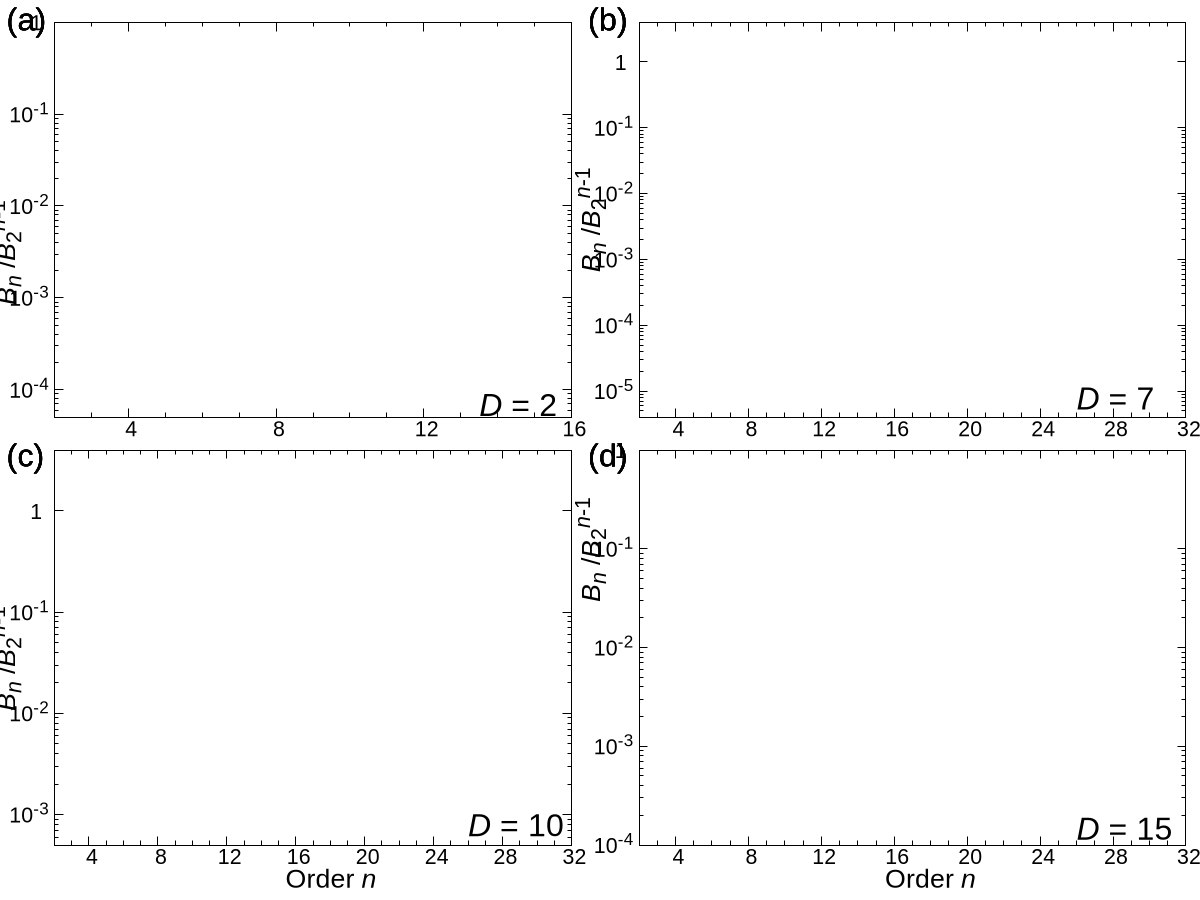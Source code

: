 unset multiplot
reset

set encoding cp1250 # make minus sign longer
##set encoding iso_8859_1
set terminal postscript eps enhanced size 7, 9 font "Arial, 20"
set output "ievircmp.eps"

tlfont="Arial, 24"

tcfont="Arial, 16"
thexlabel='Order {/Arial-Italic n}'
theylabel='{/Arial-Italic B_n} /{/Arial-Italic B}_2^{{/Arial-Italic n}-1}'


titledsc = "DSC"

# height of the bottom panels
bh = 0.5
# height of the top panels
th = 1 - bh

# width of the right panel
rw = 0.52
# width of the left panel
lw = 1 - rw

spc = 1.2

set logscale y
set format y '10^{%T}'
set ytics 1e-8,10,0.1 font tcfont offset 0.3, 0
set ytics add ("1 " 1.0)
set mytics 10

lbfont  = "Arial, 20"

color1a = "#cc2222"
color1b = "#000000"

color2a = "#666666"  # "#804000"
color2b = "#666666"

color3a = "#666666"  # "#600080"
color3b = "#666666"  # "#006000"

color4a = "#666666"  # "#806000"
color4b = "#666666"  # "#ccaa44"

color5a = "#666666"  # "#608080"
color5b = "#666666"  # "#44cccc"

# line styles for the small panels
set style line 1  lc rgb "#aaaaaa" lt 1 lw 1

set style line 2  lc rgb color1a lt 1 lw 4.0 pt 4  ps 1.4 # empty square
set style line 3  lc rgb color1a lt 1 lw 4.0 pt 5  ps 1.4 # full  square

set style line 4  lc rgb color1b lt 2 lw 4.0 pt 12 ps 2.0 # empty diamond
set style line 5  lc rgb color1b lt 2 lw 4.0 pt 13 ps 2.0 # full  diamond

set style line 6  lc rgb color2a lt 3 lw 2.0 pt 10 ps 1.7 # empty inverted triangle
set style line 7  lc rgb color2a lt 3 lw 2.0 pt 11 ps 1.7 # full  inverted triangle

set style line 8  lc rgb color2b lt 4 lw 2.0 pt 8  ps 1.7 # empty triangle
set style line 9  lc rgb color2b lt 4 lw 2.0 pt 9  ps 1.7 # full  triangle

set style line 10 lc rgb color3a lt 5 lw 2.0 pt 6  ps 1.4 # empty circle
set style line 11 lc rgb color3a lt 5 lw 2.0 pt 7  ps 1.4 # full  circle

set style line 12 lc rgb color3b lt 6 lw 2.0 pt 14 ps 1.6 # empty pentagon
set style line 13 lc rgb color3b lt 6 lw 2.0 pt 15 ps 1.6 # full  pentagon

set style line 14 lc rgb color4a lt 7 lw 2.0 pt 3 ps 1.3 # empty pentagon
set style line 15 lc rgb color4a lt 7 lw 6.0 pt 3 ps 1.3 # full  pentagon

set style line 16 lc rgb color4b lt 8 lw 2.0 pt 2 ps 1.3 # empty diamond
set style line 17 lc rgb color4b lt 8 lw 9.0 pt 2 ps 1.3 # full  diamond

set style line 18 lc rgb color5a lt 9 lw 3.0 pt 1 ps 1.6 # empty diamond
set style line 19 lc rgb color5a lt 9 lw 9.0 pt 1 ps 1.6 # full  diamond

tagdx1 = 0.005
tagdx2 = 0.010
tagdy1 = 0.020
tagdy2 = 0.005
tagfont = "Arial, 24"
set label 300 "(a)" at screen       tagdx1,  1 - tagdy1 font tagfont
set label 301 "(b)" at screen  lw + tagdx2,  1 - tagdy1 font tagfont
set label 302 "(c)" at screen       tagdx1, bh - tagdy2 font tagfont
set label 303 "(d)" at screen  lw + tagdx2, bh - tagdy2 font tagfont



set multiplot




# left-top panel

set size    lw, th
set origin 0.0, bh

set xtics 4 font tcfont offset 0, 0.5
set mxtics 4
unset xlabel

set ylabel theylabel font lbfont offset 1.5, -1.5

set tmargin 1.
set bmargin 1.5
set lmargin 6.0
set rmargin 0.5

set label 100 "{/Arial-Italic D} = 2" at 13.5, 7e-5 font tlfont

# Left: align text to the left
# reverse: symbol first, text next
# invert: first drawn shown last in the legend
set key at 13.5, 10e-4 Left reverse spacing spc font lbfont

plot [2:16][5e-5:1] \
  "data/D2/BnD2n14.dat"                   u ($1):(abs($2))                              w l  ls 2         notitle, \
  ""                                      u ($1):(($2 > 0) ? abs($2) : 1/0)             w p  ls 2         notitle, \
  ""                                      u ($1):-1                                     w lp ls 2         t "Mayer sampling", \
  "iedata/xBnPYcD2n32.dat"                u ($1):(abs($2))                              w l  ls 4         notitle, \
  ""                                      u ($1):(($2 > 0) ? abs($2) : 1/0)             w p  ls 4         notitle, \
  ""                                      u ($1):-1                                     w lp ls 4         t titledsc, \
  "iedata/py/xBnPYD2n32.dat"              u ($1):(abs($3))                              w l  ls 10 lw 0.5 notitle, \
  ""                                      u ($1):(($3 > 0) ? abs($3) : 1/0)             w p  ls 10        notitle, \
  ""                                      u ($1):-1                                     w lp ls 10        t "PY, virial", \
  ""                                      u ($1):(abs($2))                              w l  ls 12 lw 0.5 notitle, \
  ""                                      u ($1):(($2 > 0) ? abs($2) : 1/0)             w p  ls 12        notitle, \
  ""                                      u ($1):-1                                     w lp ls 12        t "PY, compressibility", \
  ""                                      u ($1):(abs($4))                              w l  ls 18 lw 0.5 notitle, \
  ""                                      u ($1):(($4 > 0) ? abs($4) : 1/0)             w p  ls 18        notitle, \
  ""                                      u ($1):-1                                     w lp ls 18        t "PY, {/Symbol-Oblique c}", \
  "iedata/hnc/xBnHNCD2n32.dat"            u ($1):(abs($3))                              w l  ls 6  lw 0.5 notitle, \
  ""                                      u ($1):(($3 > 0) ? abs($3) : 1/0)             w p  ls 6         notitle, \
  ""                                      u ($1):(($3 < 0) ? abs($3) : 1/0)             w p  ls 7         notitle, \
  ""                                      u ($1):-1                                     w lp ls 6         t "HNC, virial", \
  ""                                      u ($1):(abs($2))                              w l  ls 8  lw 0.5 notitle, \
  ""                                      u ($1):(($2 > 0) ? abs($2) : 1/0)             w p  ls 8         notitle, \
  ""                                      u ($1):(($2 < 0) ? abs($2) : 1/0)             w p  ls 9         notitle, \
  ""                                      u ($1):-1                                     w lp ls 8         t "HNC, compressibility", \
  1e-100 lw 0 notitle






# right-top panel

set size    rw, th
set origin  lw, bh

set lmargin 7.0
set rmargin 1.5

set ylabel theylabel font lbfont offset 1.5, 0.0


set label 100 "{/Arial-Italic D} = 7" at 26, 8e-6 font tlfont

# Left: align text to the left
# reverse: symbol first, text next
# invert: first drawn shown last in the legend
set key at 27, 3.5 Left reverse spacing spc font lbfont

plot [2:32][4e-6:4] \
  "data/D7/BnD7n20.dat"                   u ($1):(abs($2))                              w l  ls 2         notitle, \
  ""                                      u ($1):(($2 > 0) ? abs($2) : 1/0)             w p  ls 2         notitle, \
  ""                                      u ($1):(($2 < 0) ? abs($2) : 1/0)             w p  ls 3         notitle, \
  ""                                      u ($1):-1                                     w lp ls 2         t "Mayer sampling", \
  "iedata/xBnPYcD7n128.dat"               u ($1):(abs($2))                              w l  ls 4         notitle, \
  ""                                      u ($1):(($2 > 0) ? abs($2) : 1/0)             w p  ls 4         notitle, \
  ""                                      u ($1):(($2 < 0) ? abs($2) : 1/0)             w p  ls 5         notitle, \
  ""                                      u ($1):-1                                     w lp ls 4         t titledsc, \
  "iedata/py/BnPYD7n32R34M65536f128.dat"  u ($1):(abs($3))                              w l  ls 10 lw 0.5 notitle, \
  ""                                      u ($1):(($3 > 0) ? abs($3) : 1/0)             w p  ls 10        notitle, \
  ""                                      u ($1):(($3 < 0) ? abs($3) : 1/0)             w p  ls 11        notitle, \
  ""                                      u ($1):-1                                     w lp ls 10        t "PY, virial", \
  ""                                      u ($1):(abs($2))                              w l  ls 12 lw 0.5 notitle, \
  ""                                      u ($1):(($2 > 0) ? abs($2) : 1/0)             w p  ls 12        notitle, \
  ""                                      u ($1):(($2 < 0) ? abs($2) : 1/0)             w p  ls 13        notitle, \
  ""                                      u ($1):-1                                     w lp ls 12        t "PY, compressibility", \
  ""                                      u ($1):(abs($4))                              w l  ls 18 lw 0.5 notitle, \
  ""                                      u ($1):(($4 > 0) ? abs($4) : 1/0)             w p  ls 18        notitle, \
  ""                                      u ($1):(($4 < 0) ? abs($4) : 1/0)             w p  ls 19        notitle, \
  ""                                      u ($1):-1                                     w lp ls 18        t "PY, {/Symbol-Oblique c}", \
  "iedata/pyhnc/xBnHNCD7n36.dat"          u ($1):(abs($3))                              w l  ls 6  lw 0.5 notitle, \
  ""                                      u ($1):(($3 > 0) ? abs($3) : 1/0)             w p  ls 6         notitle, \
  ""                                      u ($1):(($3 < 0) ? abs($3) : 1/0)             w p  ls 7         notitle, \
  ""                                      u ($1):-1                                     w lp ls 6         t "HNC, virial", \
  ""                                      u ($1):(abs($2))                              w l  ls 8  lw 0.5 notitle, \
  ""                                      u ($1):(($2 > 0) ? abs($2) : 1/0)             w p  ls 8         notitle, \
  ""                                      u ($1):(($2 < 0) ? abs($2) : 1/0)             w p  ls 9         notitle, \
  ""                                      u ($1):-1                                     w lp ls 8         t "HNC, compressibility", \
  ""                                      u ($1):(abs($4))                              w l  ls 16 lw 0.5 notitle, \
  ""                                      u ($1):(($4 > 0) ? abs($4) : 1/0)             w p  ls 16        notitle, \
  ""                                      u ($1):(($4 < 0) ? abs($4) : 1/0)             w p  ls 17        notitle, \
  ""                                      u ($1):-1                                     w lp ls 16        t "HNC, cavity", \
  1e-100 lw 0 notitle





# left-bottom panel

set size    lw, bh
set origin 0.0, 0.0

set tmargin 0.
set bmargin 2.5
set xlabel thexlabel font lbfont offset 2, 1.0

set lmargin 6.0
set rmargin 0.5
set ylabel theylabel font lbfont offset 1.5, -0.5

set label 100 "{/Arial-Italic D} = 10" at 26.0, 8.0e-4 font tlfont

# Left: align text to the left
# reverse: symbol first, text next
# invert: first drawn shown last in the legend
set key at 26.5, 3.5 Left reverse spacing spc font lbfont

plot [2:32][5e-4:4] \
  "data/D10r1n32/BnD10n32.dat"              u ($1):(abs($2))                              w l  ls 2         notitle, \
  ""                                        u ($1):(($2 > 0) ? abs($2) : 1/0)             w p  ls 2         notitle, \
  ""                                        u ($1):(($2 < 0) ? abs($2) : 1/0)             w p  ls 3         notitle, \
  ""                                        u ($1):-1                                     w lp ls 2         t "Mayer sampling", \
  "iedata/xBnPYcD10n128.dat"                u ($1):(abs($2))                              w l  ls 4         notitle, \
  ""                                        u ($1):(($2 > 0) ? abs($2) : 1/0)             w p  ls 4         notitle, \
  ""                                        u ($1):(($2 < 0) ? abs($2) : 1/0)             w p  ls 5         notitle, \
  ""                                        u ($1):-1                                     w lp ls 4         t titledsc, \
  "iedata/py/xBnPYD10n64.dat"               u ($1):(abs($3))                              w l  ls 10 lw 0.5 notitle, \
  ""                                        u ($1):(($3 > 0) ? abs($3) : 1/0)             w p  ls 10        notitle, \
  ""                                        u ($1):(($3 < 0) ? abs($3) : 1/0)             w p  ls 11        notitle, \
  ""                                        u ($1):-1                                     w lp ls 10        t "PY, virial", \
  ""                                        u ($1):(abs($2))                              w l  ls 12 lw 0.5 notitle, \
  ""                                        u ($1):(($2 > 0) ? abs($2) : 1/0)             w p  ls 12        notitle, \
  ""                                        u ($1):(($2 < 0) ? abs($2) : 1/0)             w p  ls 13        notitle, \
  ""                                        u ($1):-1                                     w lp ls 12        t "PY, compressibility", \
  ""                                        u ($1):(abs($4))                              w l  ls 18 lw 0.5 notitle, \
  ""                                        u ($1):(($4 > 0) ? abs($4) : 1/0)             w p  ls 18        notitle, \
  ""                                        u ($1):(($4 < 0) ? abs($4) : 1/0)             w p  ls 19        notitle, \
  ""                                        u ($1):-1                                     w lp ls 18 lw 3.0 t "PY, {/Symbol-Oblique c}", \
  "iedata/pyhnc/xBnHNCD10n36.dat"           u ($1):(abs($3))                              w l  ls 6         notitle, \
  ""                                        u ($1):(($3 > 0) ? abs($3) : 1/0)             w p  ls 6         notitle, \
  ""                                        u ($1):(($3 < 0) ? abs($3) : 1/0)             w p  ls 7         notitle, \
  ""                                        u ($1):-1                                     w lp ls 6         t "HNC, virial", \
  ""                                        u ($1):(abs($2))                              w l  ls 8  lw 0.5 notitle, \
  ""                                        u ($1):(($2 > 0) ? abs($2) : 1/0)             w p  ls 8         notitle, \
  ""                                        u ($1):(($2 < 0) ? abs($2) : 1/0)             w p  ls 9         notitle, \
  ""                                        u ($1):-1                                     w lp ls 8         t "HNC, compressibility", \
  ""                                        u ($1):(abs($4))                              w l  ls 16 lw 0.5 notitle, \
  ""                                        u ($1):(($4 > 0) ? abs($4) : 1/0)             w p  ls 16        notitle, \
  ""                                        u ($1):(($4 < 0) ? abs($4) : 1/0)             w p  ls 17        notitle, \
  ""                                        u ($1):-1                                     w lp ls 16        t "HNC, cavity", \
  1e-100 lw 0 notitle




unset arrow




# right-bottom panel

set size    rw, bh
set origin  lw, 0.0

set lmargin 7.0
set rmargin 1.5


set ylabel theylabel font lbfont offset 1.5, 4.5

set label 100 "{/Arial-Italic D} = 15" at 26, 1.5e-4 font tlfont

# Left: align text to the left
# reverse: symbol first, text next
# invert: first drawn shown last in the legend
set key at 26.5, 0.9 Left reverse spacing spc font lbfont

plot [2:32][1e-4:1] \
  "data/D15r1n64/BnD15n64.dat"            u ($1):(abs($2))                              w l  ls 2         notitle, \
  ""                                      u ($1):(($2 > 0) ? abs($2) : 1/0)             w p  ls 2         notitle, \
  ""                                      u ($1):(($2 < 0) ? abs($2) : 1/0)             w p  ls 3         notitle, \
  ""                                      u ($1):-1                                     w lp ls 2         t "Mayer sampling", \
  "iedata/xBnPYcD15n128.dat"              u ($1):(abs($2))                              w l  ls 4         notitle, \
  ""                                      u ($1):(($2 > 0) ? abs($2) : 1/0)             w p  ls 4         notitle, \
  ""                                      u ($1):(($2 < 0) ? abs($2) : 1/0)             w p  ls 5         notitle, \
  ""                                      u ($1):-1                                     w lp ls 4         t titledsc, \
  "iedata/pyhnc/xBnPYD15n36.dat"          u ($1):(abs($3))                              w l  ls 10 lw 0.5 notitle, \
  ""                                      u ($1):(($3 > 0) ? abs($3) : 1/0)             w p  ls 10        notitle, \
  ""                                      u ($1):(($3 < 0) ? abs($3) : 1/0)             w p  ls 11        notitle, \
  ""                                      u ($1):-1                                     w lp ls 10        t "PY, virial", \
  ""                                      u ($1):(abs($2))                              w l  ls 12 lw 0.5 notitle, \
  ""                                      u ($1):(($2 > 0) ? abs($2) : 1/0)             w p  ls 12        notitle, \
  ""                                      u ($1):(($2 < 0) ? abs($2) : 1/0)             w p  ls 13        notitle, \
  ""                                      u ($1):-1                                     w lp ls 12        t "PY, compressibility", \
  ""                                      u ($1):(abs($4))                              w l  ls 18 lw 0.5 notitle, \
  ""                                      u ($1):(($4 > 0) ? abs($4) : 1/0)             w p  ls 18        notitle, \
  ""                                      u ($1):(($4 < 0) ? abs($4) : 1/0)             w p  ls 19        notitle, \
  ""                                      u ($1):-1                                     w lp ls 18        t "PY, {/Symbol-Oblique c}", \
  "iedata/pyhnc/xBnHNCD15n36.dat"         u ($1):(abs($3))                              w l  ls 6  lw 0.5 notitle, \
  ""                                      u ($1):(($3 > 0) ? abs($3) : 1/0)             w p  ls 6         notitle, \
  ""                                      u ($1):(($3 < 0) ? abs($3) : 1/0)             w p  ls 7         notitle, \
  ""                                      u ($1):-1                                     w lp ls 6         t "HNC, virial", \
  ""                                      u ($1):(abs($2))                              w l  ls 8  lw 0.5 notitle, \
  ""                                      u ($1):(($2 > 0) ? abs($2) : 1/0)             w p  ls 8         notitle, \
  ""                                      u ($1):(($2 < 0) ? abs($2) : 1/0)             w p  ls 9         notitle, \
  ""                                      u ($1):-1                                     w lp ls 8         t "HNC, compressibility", \
  ""                                      u ($1):(abs($4))                              w l  ls 16 lw 0.5 notitle, \
  ""                                      u ($1):(($4 > 0) ? abs($4) : 1/0)             w p  ls 16        notitle, \
  ""                                      u ($1):(($4 < 0) ? abs($4) : 1/0)             w p  ls 17        notitle, \
  ""                                      u ($1):-1                                     w lp ls 16        t "HNC, cavity", \
  1e-100 lw 0 notitle

unset multiplot
unset output
set terminal wxt
reset



